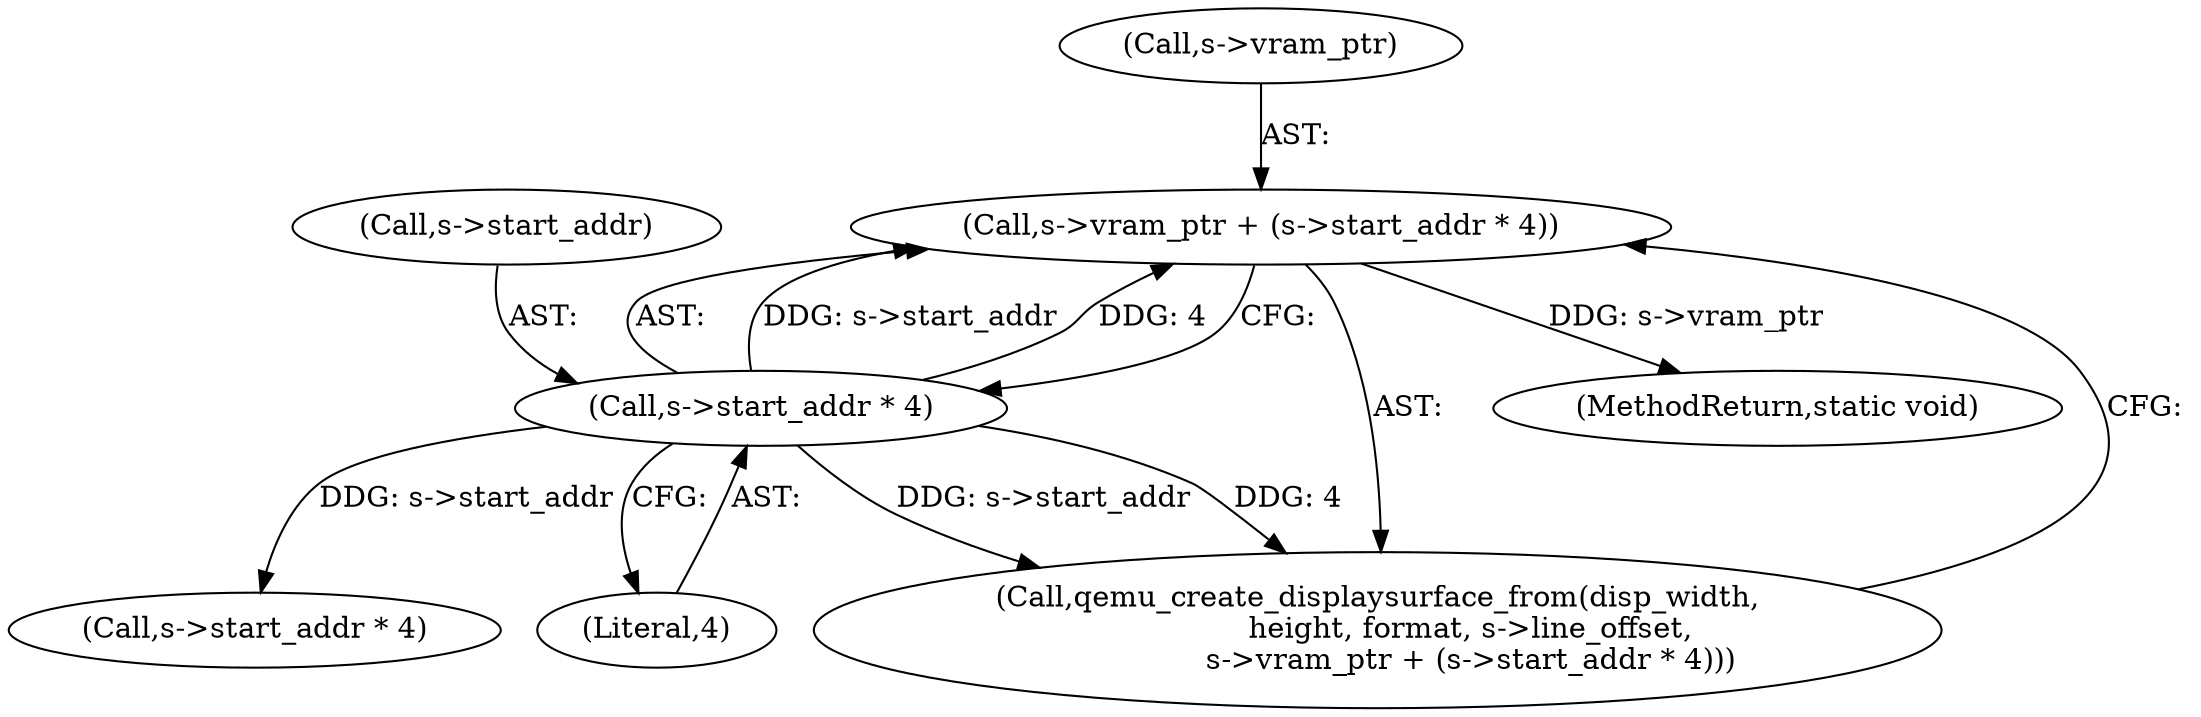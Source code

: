digraph "0_qemu_bfc56535f793c557aa754c50213fc5f882e6482d@pointer" {
"1000357" [label="(Call,s->vram_ptr + (s->start_addr * 4))"];
"1000361" [label="(Call,s->start_addr * 4)"];
"1000362" [label="(Call,s->start_addr)"];
"1000357" [label="(Call,s->vram_ptr + (s->start_addr * 4))"];
"1000350" [label="(Call,qemu_create_displaysurface_from(disp_width,\n                    height, format, s->line_offset,\n                    s->vram_ptr + (s->start_addr * 4)))"];
"1000658" [label="(Call,s->start_addr * 4)"];
"1000358" [label="(Call,s->vram_ptr)"];
"1000361" [label="(Call,s->start_addr * 4)"];
"1000939" [label="(MethodReturn,static void)"];
"1000365" [label="(Literal,4)"];
"1000357" -> "1000350"  [label="AST: "];
"1000357" -> "1000361"  [label="CFG: "];
"1000358" -> "1000357"  [label="AST: "];
"1000361" -> "1000357"  [label="AST: "];
"1000350" -> "1000357"  [label="CFG: "];
"1000357" -> "1000939"  [label="DDG: s->vram_ptr"];
"1000361" -> "1000357"  [label="DDG: s->start_addr"];
"1000361" -> "1000357"  [label="DDG: 4"];
"1000361" -> "1000365"  [label="CFG: "];
"1000362" -> "1000361"  [label="AST: "];
"1000365" -> "1000361"  [label="AST: "];
"1000361" -> "1000350"  [label="DDG: s->start_addr"];
"1000361" -> "1000350"  [label="DDG: 4"];
"1000361" -> "1000658"  [label="DDG: s->start_addr"];
}
